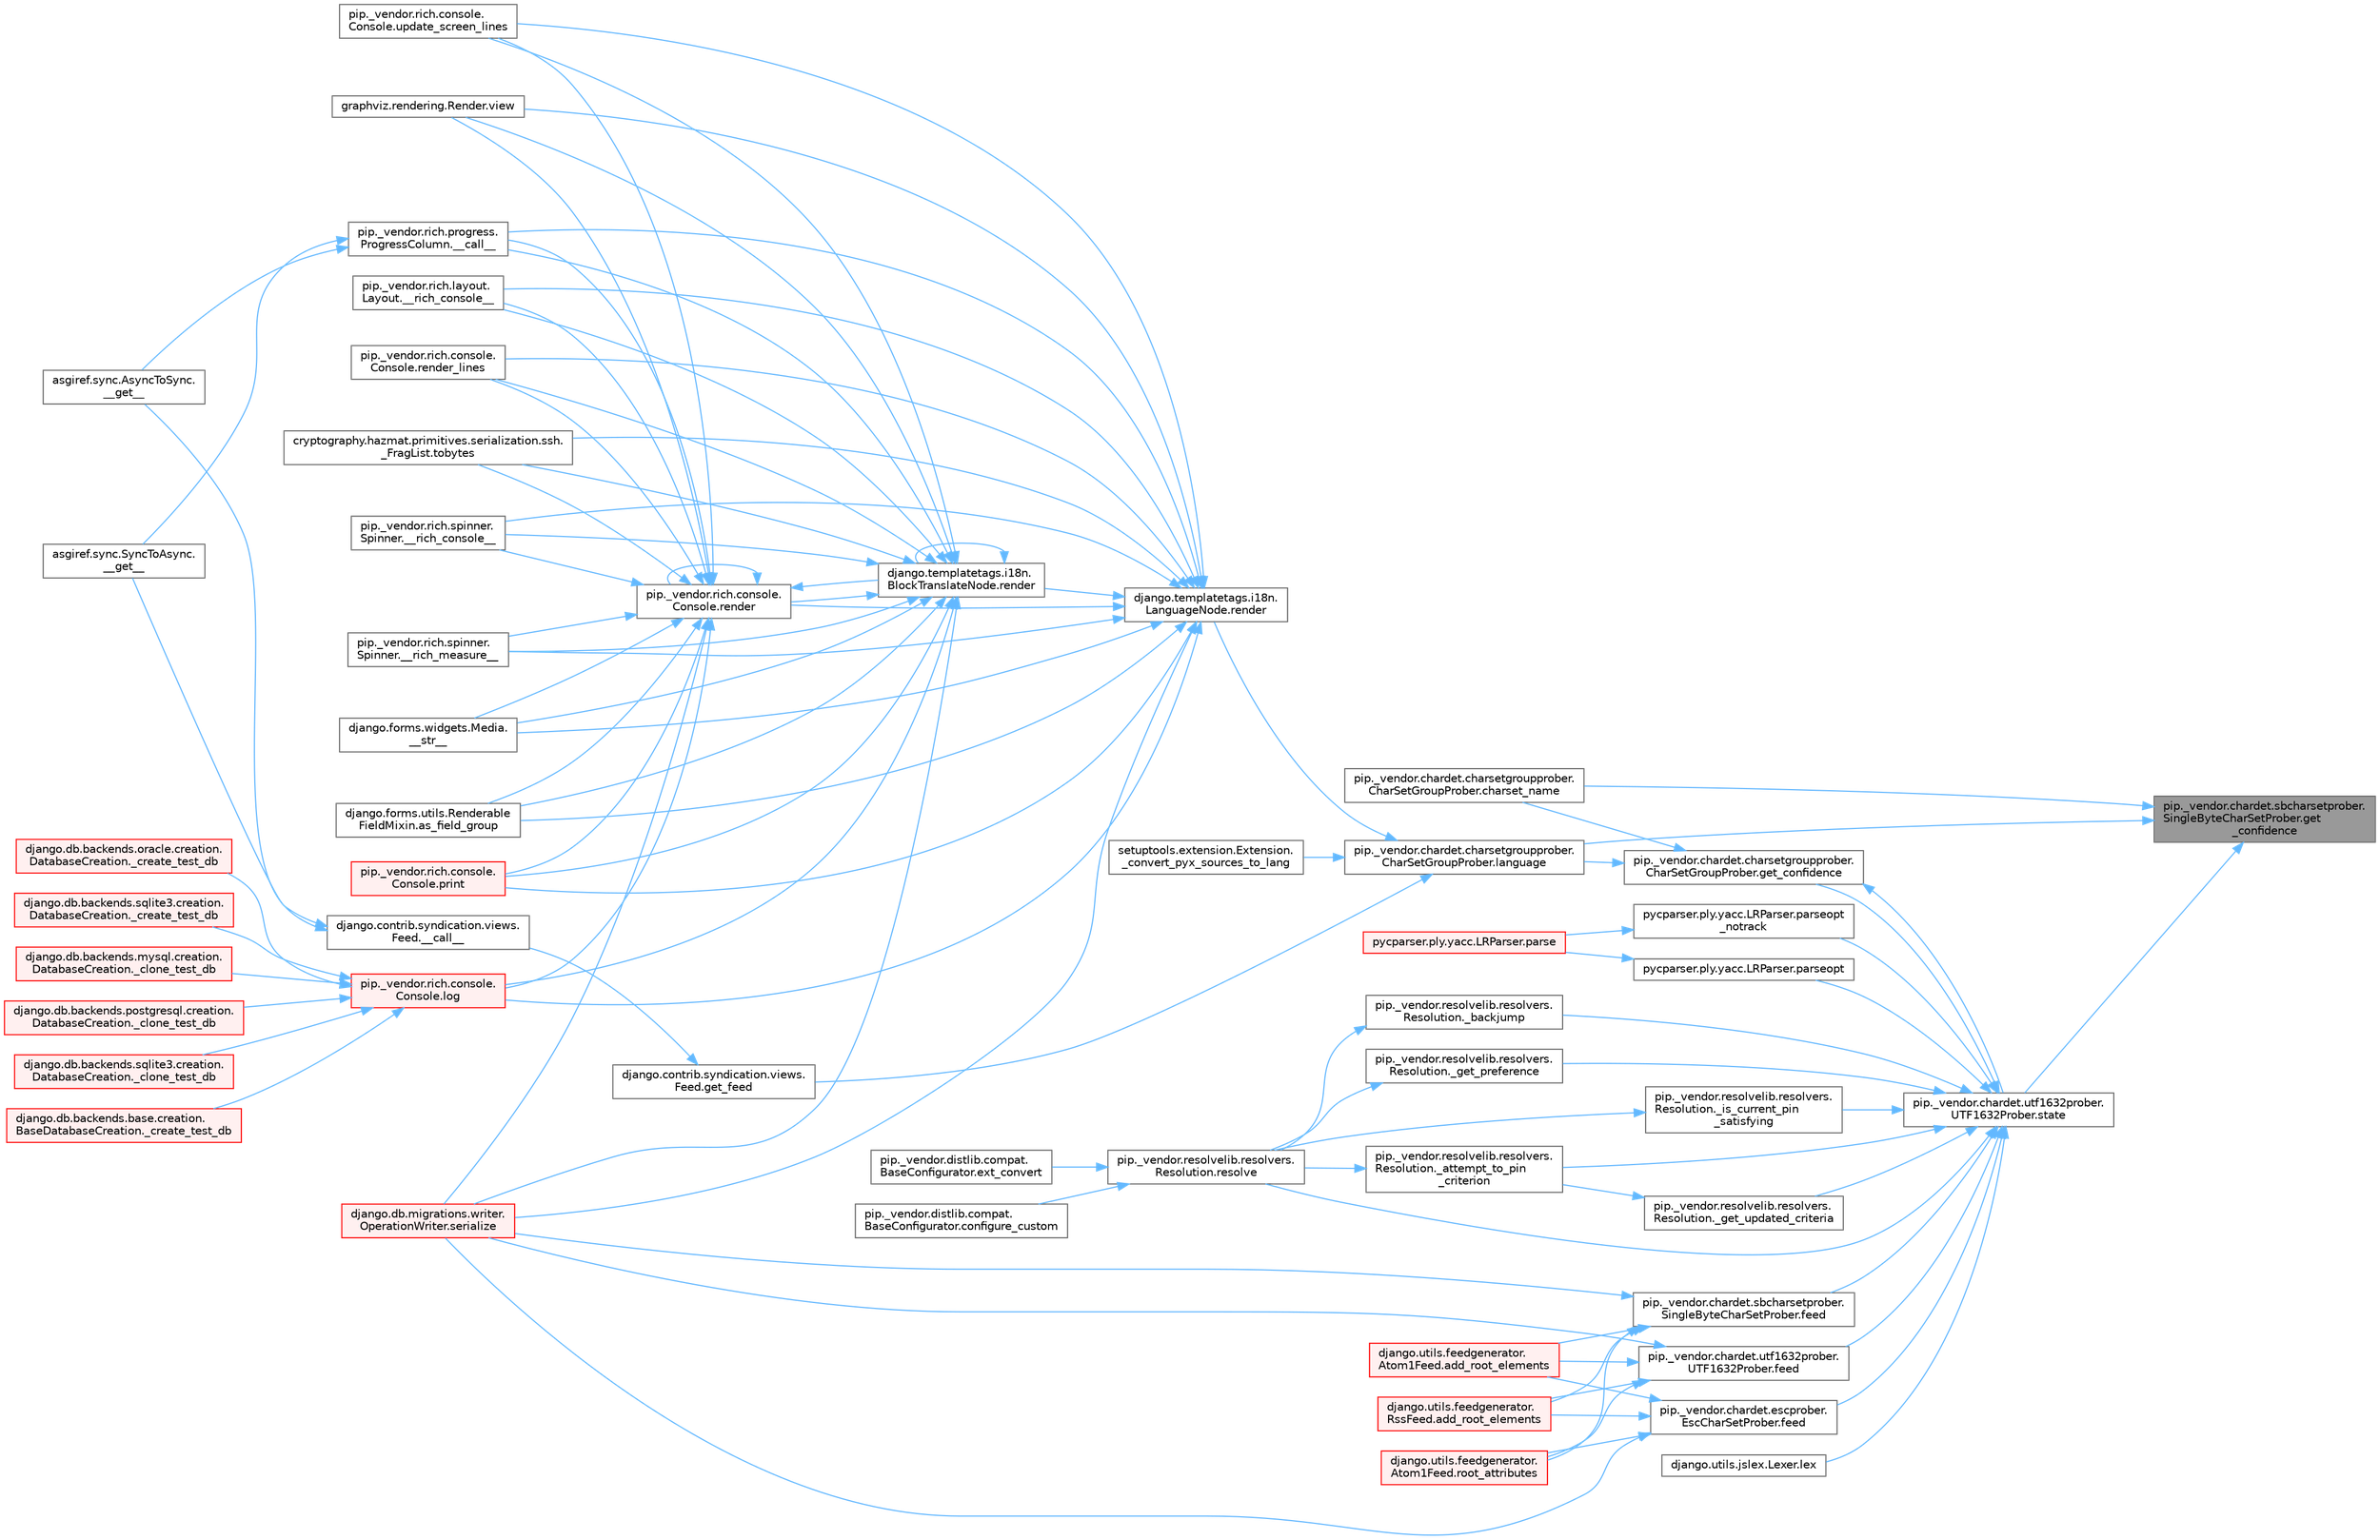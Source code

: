 digraph "pip._vendor.chardet.sbcharsetprober.SingleByteCharSetProber.get_confidence"
{
 // LATEX_PDF_SIZE
  bgcolor="transparent";
  edge [fontname=Helvetica,fontsize=10,labelfontname=Helvetica,labelfontsize=10];
  node [fontname=Helvetica,fontsize=10,shape=box,height=0.2,width=0.4];
  rankdir="RL";
  Node1 [id="Node000001",label="pip._vendor.chardet.sbcharsetprober.\lSingleByteCharSetProber.get\l_confidence",height=0.2,width=0.4,color="gray40", fillcolor="grey60", style="filled", fontcolor="black",tooltip=" "];
  Node1 -> Node2 [id="edge1_Node000001_Node000002",dir="back",color="steelblue1",style="solid",tooltip=" "];
  Node2 [id="Node000002",label="pip._vendor.chardet.charsetgroupprober.\lCharSetGroupProber.charset_name",height=0.2,width=0.4,color="grey40", fillcolor="white", style="filled",URL="$classpip_1_1__vendor_1_1chardet_1_1charsetgroupprober_1_1_char_set_group_prober.html#a72f1a7ffc65aedd4c2fb9c1eb05249cf",tooltip=" "];
  Node1 -> Node3 [id="edge2_Node000001_Node000003",dir="back",color="steelblue1",style="solid",tooltip=" "];
  Node3 [id="Node000003",label="pip._vendor.chardet.charsetgroupprober.\lCharSetGroupProber.language",height=0.2,width=0.4,color="grey40", fillcolor="white", style="filled",URL="$classpip_1_1__vendor_1_1chardet_1_1charsetgroupprober_1_1_char_set_group_prober.html#a4eed2755176d79c1d176c7500400f899",tooltip=" "];
  Node3 -> Node4 [id="edge3_Node000003_Node000004",dir="back",color="steelblue1",style="solid",tooltip=" "];
  Node4 [id="Node000004",label="setuptools.extension.Extension.\l_convert_pyx_sources_to_lang",height=0.2,width=0.4,color="grey40", fillcolor="white", style="filled",URL="$classsetuptools_1_1extension_1_1_extension.html#aaf601d7106ef472a4913e4bacd039c2a",tooltip=" "];
  Node3 -> Node5 [id="edge4_Node000003_Node000005",dir="back",color="steelblue1",style="solid",tooltip=" "];
  Node5 [id="Node000005",label="django.contrib.syndication.views.\lFeed.get_feed",height=0.2,width=0.4,color="grey40", fillcolor="white", style="filled",URL="$classdjango_1_1contrib_1_1syndication_1_1views_1_1_feed.html#a22e9036857876e13966fd7f846ae909d",tooltip=" "];
  Node5 -> Node6 [id="edge5_Node000005_Node000006",dir="back",color="steelblue1",style="solid",tooltip=" "];
  Node6 [id="Node000006",label="django.contrib.syndication.views.\lFeed.__call__",height=0.2,width=0.4,color="grey40", fillcolor="white", style="filled",URL="$classdjango_1_1contrib_1_1syndication_1_1views_1_1_feed.html#ac7a9680a1b709d8eb37ae3c6ce000220",tooltip=" "];
  Node6 -> Node7 [id="edge6_Node000006_Node000007",dir="back",color="steelblue1",style="solid",tooltip=" "];
  Node7 [id="Node000007",label="asgiref.sync.AsyncToSync.\l__get__",height=0.2,width=0.4,color="grey40", fillcolor="white", style="filled",URL="$classasgiref_1_1sync_1_1_async_to_sync.html#a23e9ef7a73da98dad9e3f4e65846969b",tooltip=" "];
  Node6 -> Node8 [id="edge7_Node000006_Node000008",dir="back",color="steelblue1",style="solid",tooltip=" "];
  Node8 [id="Node000008",label="asgiref.sync.SyncToAsync.\l__get__",height=0.2,width=0.4,color="grey40", fillcolor="white", style="filled",URL="$classasgiref_1_1sync_1_1_sync_to_async.html#aebdfbe3f01079a529fd2f39810597381",tooltip=" "];
  Node3 -> Node9 [id="edge8_Node000003_Node000009",dir="back",color="steelblue1",style="solid",tooltip=" "];
  Node9 [id="Node000009",label="django.templatetags.i18n.\lLanguageNode.render",height=0.2,width=0.4,color="grey40", fillcolor="white", style="filled",URL="$classdjango_1_1templatetags_1_1i18n_1_1_language_node.html#a2c88f345e9d8623bafaa4eb5efdefa84",tooltip=" "];
  Node9 -> Node10 [id="edge9_Node000009_Node000010",dir="back",color="steelblue1",style="solid",tooltip=" "];
  Node10 [id="Node000010",label="pip._vendor.rich.progress.\lProgressColumn.__call__",height=0.2,width=0.4,color="grey40", fillcolor="white", style="filled",URL="$classpip_1_1__vendor_1_1rich_1_1progress_1_1_progress_column.html#ae0c399be74222f949edb0fa5324cf6ea",tooltip=" "];
  Node10 -> Node7 [id="edge10_Node000010_Node000007",dir="back",color="steelblue1",style="solid",tooltip=" "];
  Node10 -> Node8 [id="edge11_Node000010_Node000008",dir="back",color="steelblue1",style="solid",tooltip=" "];
  Node9 -> Node11 [id="edge12_Node000009_Node000011",dir="back",color="steelblue1",style="solid",tooltip=" "];
  Node11 [id="Node000011",label="pip._vendor.rich.layout.\lLayout.__rich_console__",height=0.2,width=0.4,color="grey40", fillcolor="white", style="filled",URL="$classpip_1_1__vendor_1_1rich_1_1layout_1_1_layout.html#ac39cb3d17d2b0324ee1b0dada41a3ebd",tooltip=" "];
  Node9 -> Node12 [id="edge13_Node000009_Node000012",dir="back",color="steelblue1",style="solid",tooltip=" "];
  Node12 [id="Node000012",label="pip._vendor.rich.spinner.\lSpinner.__rich_console__",height=0.2,width=0.4,color="grey40", fillcolor="white", style="filled",URL="$classpip_1_1__vendor_1_1rich_1_1spinner_1_1_spinner.html#a6883d8dced19ac48d4dfc74f776357fd",tooltip=" "];
  Node9 -> Node13 [id="edge14_Node000009_Node000013",dir="back",color="steelblue1",style="solid",tooltip=" "];
  Node13 [id="Node000013",label="pip._vendor.rich.spinner.\lSpinner.__rich_measure__",height=0.2,width=0.4,color="grey40", fillcolor="white", style="filled",URL="$classpip_1_1__vendor_1_1rich_1_1spinner_1_1_spinner.html#a89745682c823c44a31bae8e8d07869f5",tooltip=" "];
  Node9 -> Node14 [id="edge15_Node000009_Node000014",dir="back",color="steelblue1",style="solid",tooltip=" "];
  Node14 [id="Node000014",label="django.forms.widgets.Media.\l__str__",height=0.2,width=0.4,color="grey40", fillcolor="white", style="filled",URL="$classdjango_1_1forms_1_1widgets_1_1_media.html#ae1651710548a7d9f14f036d035012d21",tooltip=" "];
  Node9 -> Node15 [id="edge16_Node000009_Node000015",dir="back",color="steelblue1",style="solid",tooltip=" "];
  Node15 [id="Node000015",label="django.forms.utils.Renderable\lFieldMixin.as_field_group",height=0.2,width=0.4,color="grey40", fillcolor="white", style="filled",URL="$classdjango_1_1forms_1_1utils_1_1_renderable_field_mixin.html#a1e9a1b4f790ea694431554267fd5d74c",tooltip=" "];
  Node9 -> Node16 [id="edge17_Node000009_Node000016",dir="back",color="steelblue1",style="solid",tooltip=" "];
  Node16 [id="Node000016",label="pip._vendor.rich.console.\lConsole.log",height=0.2,width=0.4,color="red", fillcolor="#FFF0F0", style="filled",URL="$classpip_1_1__vendor_1_1rich_1_1console_1_1_console.html#af9c77e39f9413fc2b134c60cfa23b0f1",tooltip=" "];
  Node16 -> Node17 [id="edge18_Node000016_Node000017",dir="back",color="steelblue1",style="solid",tooltip=" "];
  Node17 [id="Node000017",label="django.db.backends.mysql.creation.\lDatabaseCreation._clone_test_db",height=0.2,width=0.4,color="red", fillcolor="#FFF0F0", style="filled",URL="$classdjango_1_1db_1_1backends_1_1mysql_1_1creation_1_1_database_creation.html#ab4d99b6a9b6a81141d0fba9440d91619",tooltip=" "];
  Node16 -> Node19 [id="edge19_Node000016_Node000019",dir="back",color="steelblue1",style="solid",tooltip=" "];
  Node19 [id="Node000019",label="django.db.backends.postgresql.creation.\lDatabaseCreation._clone_test_db",height=0.2,width=0.4,color="red", fillcolor="#FFF0F0", style="filled",URL="$classdjango_1_1db_1_1backends_1_1postgresql_1_1creation_1_1_database_creation.html#ab57e8a2ba94a8a4888fd435036b4c322",tooltip=" "];
  Node16 -> Node20 [id="edge20_Node000016_Node000020",dir="back",color="steelblue1",style="solid",tooltip=" "];
  Node20 [id="Node000020",label="django.db.backends.sqlite3.creation.\lDatabaseCreation._clone_test_db",height=0.2,width=0.4,color="red", fillcolor="#FFF0F0", style="filled",URL="$classdjango_1_1db_1_1backends_1_1sqlite3_1_1creation_1_1_database_creation.html#a43a28bd11187e2b0677fd0be7643387b",tooltip=" "];
  Node16 -> Node21 [id="edge21_Node000016_Node000021",dir="back",color="steelblue1",style="solid",tooltip=" "];
  Node21 [id="Node000021",label="django.db.backends.base.creation.\lBaseDatabaseCreation._create_test_db",height=0.2,width=0.4,color="red", fillcolor="#FFF0F0", style="filled",URL="$classdjango_1_1db_1_1backends_1_1base_1_1creation_1_1_base_database_creation.html#a3782aff49b95503af2f0e518a10dc22d",tooltip=" "];
  Node16 -> Node23 [id="edge22_Node000016_Node000023",dir="back",color="steelblue1",style="solid",tooltip=" "];
  Node23 [id="Node000023",label="django.db.backends.oracle.creation.\lDatabaseCreation._create_test_db",height=0.2,width=0.4,color="red", fillcolor="#FFF0F0", style="filled",URL="$classdjango_1_1db_1_1backends_1_1oracle_1_1creation_1_1_database_creation.html#aea03f2099a0f6691226755c6b60c133f",tooltip=" "];
  Node16 -> Node24 [id="edge23_Node000016_Node000024",dir="back",color="steelblue1",style="solid",tooltip=" "];
  Node24 [id="Node000024",label="django.db.backends.sqlite3.creation.\lDatabaseCreation._create_test_db",height=0.2,width=0.4,color="red", fillcolor="#FFF0F0", style="filled",URL="$classdjango_1_1db_1_1backends_1_1sqlite3_1_1creation_1_1_database_creation.html#a67d2c057a1e604f78b379e63cd6bff28",tooltip=" "];
  Node9 -> Node437 [id="edge24_Node000009_Node000437",dir="back",color="steelblue1",style="solid",tooltip=" "];
  Node437 [id="Node000437",label="pip._vendor.rich.console.\lConsole.print",height=0.2,width=0.4,color="red", fillcolor="#FFF0F0", style="filled",URL="$classpip_1_1__vendor_1_1rich_1_1console_1_1_console.html#af954370cdbb49236b597f2c11064549d",tooltip=" "];
  Node9 -> Node519 [id="edge25_Node000009_Node000519",dir="back",color="steelblue1",style="solid",tooltip=" "];
  Node519 [id="Node000519",label="django.templatetags.i18n.\lBlockTranslateNode.render",height=0.2,width=0.4,color="grey40", fillcolor="white", style="filled",URL="$classdjango_1_1templatetags_1_1i18n_1_1_block_translate_node.html#aaf05bebfd02c1c4b676387ada0357832",tooltip=" "];
  Node519 -> Node10 [id="edge26_Node000519_Node000010",dir="back",color="steelblue1",style="solid",tooltip=" "];
  Node519 -> Node11 [id="edge27_Node000519_Node000011",dir="back",color="steelblue1",style="solid",tooltip=" "];
  Node519 -> Node12 [id="edge28_Node000519_Node000012",dir="back",color="steelblue1",style="solid",tooltip=" "];
  Node519 -> Node13 [id="edge29_Node000519_Node000013",dir="back",color="steelblue1",style="solid",tooltip=" "];
  Node519 -> Node14 [id="edge30_Node000519_Node000014",dir="back",color="steelblue1",style="solid",tooltip=" "];
  Node519 -> Node15 [id="edge31_Node000519_Node000015",dir="back",color="steelblue1",style="solid",tooltip=" "];
  Node519 -> Node16 [id="edge32_Node000519_Node000016",dir="back",color="steelblue1",style="solid",tooltip=" "];
  Node519 -> Node437 [id="edge33_Node000519_Node000437",dir="back",color="steelblue1",style="solid",tooltip=" "];
  Node519 -> Node519 [id="edge34_Node000519_Node000519",dir="back",color="steelblue1",style="solid",tooltip=" "];
  Node519 -> Node520 [id="edge35_Node000519_Node000520",dir="back",color="steelblue1",style="solid",tooltip=" "];
  Node520 [id="Node000520",label="pip._vendor.rich.console.\lConsole.render",height=0.2,width=0.4,color="grey40", fillcolor="white", style="filled",URL="$classpip_1_1__vendor_1_1rich_1_1console_1_1_console.html#a9551b8254c573105adde80622393a938",tooltip=" "];
  Node520 -> Node10 [id="edge36_Node000520_Node000010",dir="back",color="steelblue1",style="solid",tooltip=" "];
  Node520 -> Node11 [id="edge37_Node000520_Node000011",dir="back",color="steelblue1",style="solid",tooltip=" "];
  Node520 -> Node12 [id="edge38_Node000520_Node000012",dir="back",color="steelblue1",style="solid",tooltip=" "];
  Node520 -> Node13 [id="edge39_Node000520_Node000013",dir="back",color="steelblue1",style="solid",tooltip=" "];
  Node520 -> Node14 [id="edge40_Node000520_Node000014",dir="back",color="steelblue1",style="solid",tooltip=" "];
  Node520 -> Node15 [id="edge41_Node000520_Node000015",dir="back",color="steelblue1",style="solid",tooltip=" "];
  Node520 -> Node16 [id="edge42_Node000520_Node000016",dir="back",color="steelblue1",style="solid",tooltip=" "];
  Node520 -> Node437 [id="edge43_Node000520_Node000437",dir="back",color="steelblue1",style="solid",tooltip=" "];
  Node520 -> Node519 [id="edge44_Node000520_Node000519",dir="back",color="steelblue1",style="solid",tooltip=" "];
  Node520 -> Node520 [id="edge45_Node000520_Node000520",dir="back",color="steelblue1",style="solid",tooltip=" "];
  Node520 -> Node521 [id="edge46_Node000520_Node000521",dir="back",color="steelblue1",style="solid",tooltip=" "];
  Node521 [id="Node000521",label="pip._vendor.rich.console.\lConsole.render_lines",height=0.2,width=0.4,color="grey40", fillcolor="white", style="filled",URL="$classpip_1_1__vendor_1_1rich_1_1console_1_1_console.html#a5818808a49db20c5bee6986425f96f14",tooltip=" "];
  Node520 -> Node522 [id="edge47_Node000520_Node000522",dir="back",color="steelblue1",style="solid",tooltip=" "];
  Node522 [id="Node000522",label="django.db.migrations.writer.\lOperationWriter.serialize",height=0.2,width=0.4,color="red", fillcolor="#FFF0F0", style="filled",URL="$classdjango_1_1db_1_1migrations_1_1writer_1_1_operation_writer.html#a866e8d13e1c54a35d74e9a6b0383b2f8",tooltip=" "];
  Node520 -> Node594 [id="edge48_Node000520_Node000594",dir="back",color="steelblue1",style="solid",tooltip=" "];
  Node594 [id="Node000594",label="cryptography.hazmat.primitives.serialization.ssh.\l_FragList.tobytes",height=0.2,width=0.4,color="grey40", fillcolor="white", style="filled",URL="$classcryptography_1_1hazmat_1_1primitives_1_1serialization_1_1ssh_1_1___frag_list.html#a195dd4e7c741624829a13af53fa3de38",tooltip=" "];
  Node520 -> Node595 [id="edge49_Node000520_Node000595",dir="back",color="steelblue1",style="solid",tooltip=" "];
  Node595 [id="Node000595",label="pip._vendor.rich.console.\lConsole.update_screen_lines",height=0.2,width=0.4,color="grey40", fillcolor="white", style="filled",URL="$classpip_1_1__vendor_1_1rich_1_1console_1_1_console.html#a21cfe5af86ec7533f23d45fe2969817e",tooltip=" "];
  Node520 -> Node596 [id="edge50_Node000520_Node000596",dir="back",color="steelblue1",style="solid",tooltip=" "];
  Node596 [id="Node000596",label="graphviz.rendering.Render.view",height=0.2,width=0.4,color="grey40", fillcolor="white", style="filled",URL="$classgraphviz_1_1rendering_1_1_render.html#a53169c422996b9a7e92b5580c13914e2",tooltip=" "];
  Node519 -> Node521 [id="edge51_Node000519_Node000521",dir="back",color="steelblue1",style="solid",tooltip=" "];
  Node519 -> Node522 [id="edge52_Node000519_Node000522",dir="back",color="steelblue1",style="solid",tooltip=" "];
  Node519 -> Node594 [id="edge53_Node000519_Node000594",dir="back",color="steelblue1",style="solid",tooltip=" "];
  Node519 -> Node595 [id="edge54_Node000519_Node000595",dir="back",color="steelblue1",style="solid",tooltip=" "];
  Node519 -> Node596 [id="edge55_Node000519_Node000596",dir="back",color="steelblue1",style="solid",tooltip=" "];
  Node9 -> Node520 [id="edge56_Node000009_Node000520",dir="back",color="steelblue1",style="solid",tooltip=" "];
  Node9 -> Node521 [id="edge57_Node000009_Node000521",dir="back",color="steelblue1",style="solid",tooltip=" "];
  Node9 -> Node522 [id="edge58_Node000009_Node000522",dir="back",color="steelblue1",style="solid",tooltip=" "];
  Node9 -> Node594 [id="edge59_Node000009_Node000594",dir="back",color="steelblue1",style="solid",tooltip=" "];
  Node9 -> Node595 [id="edge60_Node000009_Node000595",dir="back",color="steelblue1",style="solid",tooltip=" "];
  Node9 -> Node596 [id="edge61_Node000009_Node000596",dir="back",color="steelblue1",style="solid",tooltip=" "];
  Node1 -> Node3183 [id="edge62_Node000001_Node003183",dir="back",color="steelblue1",style="solid",tooltip=" "];
  Node3183 [id="Node003183",label="pip._vendor.chardet.utf1632prober.\lUTF1632Prober.state",height=0.2,width=0.4,color="grey40", fillcolor="white", style="filled",URL="$classpip_1_1__vendor_1_1chardet_1_1utf1632prober_1_1_u_t_f1632_prober.html#a33fbc3b38525fe5a4e994e25118a46db",tooltip=" "];
  Node3183 -> Node3184 [id="edge63_Node003183_Node003184",dir="back",color="steelblue1",style="solid",tooltip=" "];
  Node3184 [id="Node003184",label="pip._vendor.resolvelib.resolvers.\lResolution._attempt_to_pin\l_criterion",height=0.2,width=0.4,color="grey40", fillcolor="white", style="filled",URL="$classpip_1_1__vendor_1_1resolvelib_1_1resolvers_1_1_resolution.html#a8ede57631fbb093024b2c6190f860578",tooltip=" "];
  Node3184 -> Node3185 [id="edge64_Node003184_Node003185",dir="back",color="steelblue1",style="solid",tooltip=" "];
  Node3185 [id="Node003185",label="pip._vendor.resolvelib.resolvers.\lResolution.resolve",height=0.2,width=0.4,color="grey40", fillcolor="white", style="filled",URL="$classpip_1_1__vendor_1_1resolvelib_1_1resolvers_1_1_resolution.html#abf24a4f0e5020afae4ac2ee6d280807a",tooltip=" "];
  Node3185 -> Node3082 [id="edge65_Node003185_Node003082",dir="back",color="steelblue1",style="solid",tooltip=" "];
  Node3082 [id="Node003082",label="pip._vendor.distlib.compat.\lBaseConfigurator.configure_custom",height=0.2,width=0.4,color="grey40", fillcolor="white", style="filled",URL="$classpip_1_1__vendor_1_1distlib_1_1compat_1_1_base_configurator.html#af4feb3037e756b7064576de15a803f21",tooltip=" "];
  Node3185 -> Node3083 [id="edge66_Node003185_Node003083",dir="back",color="steelblue1",style="solid",tooltip=" "];
  Node3083 [id="Node003083",label="pip._vendor.distlib.compat.\lBaseConfigurator.ext_convert",height=0.2,width=0.4,color="grey40", fillcolor="white", style="filled",URL="$classpip_1_1__vendor_1_1distlib_1_1compat_1_1_base_configurator.html#ad2396c99e842d8f5f96207d76d9491cd",tooltip=" "];
  Node3183 -> Node3186 [id="edge67_Node003183_Node003186",dir="back",color="steelblue1",style="solid",tooltip=" "];
  Node3186 [id="Node003186",label="pip._vendor.resolvelib.resolvers.\lResolution._backjump",height=0.2,width=0.4,color="grey40", fillcolor="white", style="filled",URL="$classpip_1_1__vendor_1_1resolvelib_1_1resolvers_1_1_resolution.html#a7fe87674694eeb17cb30dd36ebadda42",tooltip=" "];
  Node3186 -> Node3185 [id="edge68_Node003186_Node003185",dir="back",color="steelblue1",style="solid",tooltip=" "];
  Node3183 -> Node3187 [id="edge69_Node003183_Node003187",dir="back",color="steelblue1",style="solid",tooltip=" "];
  Node3187 [id="Node003187",label="pip._vendor.resolvelib.resolvers.\lResolution._get_preference",height=0.2,width=0.4,color="grey40", fillcolor="white", style="filled",URL="$classpip_1_1__vendor_1_1resolvelib_1_1resolvers_1_1_resolution.html#a7c329ea763f619d3698aea05c1489e89",tooltip=" "];
  Node3187 -> Node3185 [id="edge70_Node003187_Node003185",dir="back",color="steelblue1",style="solid",tooltip=" "];
  Node3183 -> Node3188 [id="edge71_Node003183_Node003188",dir="back",color="steelblue1",style="solid",tooltip=" "];
  Node3188 [id="Node003188",label="pip._vendor.resolvelib.resolvers.\lResolution._get_updated_criteria",height=0.2,width=0.4,color="grey40", fillcolor="white", style="filled",URL="$classpip_1_1__vendor_1_1resolvelib_1_1resolvers_1_1_resolution.html#a64151ae2f0f597da69ce99c3528ebff8",tooltip=" "];
  Node3188 -> Node3184 [id="edge72_Node003188_Node003184",dir="back",color="steelblue1",style="solid",tooltip=" "];
  Node3183 -> Node3189 [id="edge73_Node003183_Node003189",dir="back",color="steelblue1",style="solid",tooltip=" "];
  Node3189 [id="Node003189",label="pip._vendor.resolvelib.resolvers.\lResolution._is_current_pin\l_satisfying",height=0.2,width=0.4,color="grey40", fillcolor="white", style="filled",URL="$classpip_1_1__vendor_1_1resolvelib_1_1resolvers_1_1_resolution.html#abc71e9edd52232d2f55e4b2b2f134618",tooltip=" "];
  Node3189 -> Node3185 [id="edge74_Node003189_Node003185",dir="back",color="steelblue1",style="solid",tooltip=" "];
  Node3183 -> Node3190 [id="edge75_Node003183_Node003190",dir="back",color="steelblue1",style="solid",tooltip=" "];
  Node3190 [id="Node003190",label="pip._vendor.chardet.escprober.\lEscCharSetProber.feed",height=0.2,width=0.4,color="grey40", fillcolor="white", style="filled",URL="$classpip_1_1__vendor_1_1chardet_1_1escprober_1_1_esc_char_set_prober.html#ad4c988e1f9e0cfe2cae4ebdc50ebe61c",tooltip=" "];
  Node3190 -> Node215 [id="edge76_Node003190_Node000215",dir="back",color="steelblue1",style="solid",tooltip=" "];
  Node215 [id="Node000215",label="django.utils.feedgenerator.\lAtom1Feed.add_root_elements",height=0.2,width=0.4,color="red", fillcolor="#FFF0F0", style="filled",URL="$classdjango_1_1utils_1_1feedgenerator_1_1_atom1_feed.html#a3f861beae65b2c1d07d6192175be850e",tooltip=" "];
  Node3190 -> Node1745 [id="edge77_Node003190_Node001745",dir="back",color="steelblue1",style="solid",tooltip=" "];
  Node1745 [id="Node001745",label="django.utils.feedgenerator.\lRssFeed.add_root_elements",height=0.2,width=0.4,color="red", fillcolor="#FFF0F0", style="filled",URL="$classdjango_1_1utils_1_1feedgenerator_1_1_rss_feed.html#afe28a1e8efc5fc065f74b4277a43663e",tooltip=" "];
  Node3190 -> Node1747 [id="edge78_Node003190_Node001747",dir="back",color="steelblue1",style="solid",tooltip=" "];
  Node1747 [id="Node001747",label="django.utils.feedgenerator.\lAtom1Feed.root_attributes",height=0.2,width=0.4,color="red", fillcolor="#FFF0F0", style="filled",URL="$classdjango_1_1utils_1_1feedgenerator_1_1_atom1_feed.html#a8ea06279a106db871795893125306409",tooltip=" "];
  Node3190 -> Node522 [id="edge79_Node003190_Node000522",dir="back",color="steelblue1",style="solid",tooltip=" "];
  Node3183 -> Node3191 [id="edge80_Node003183_Node003191",dir="back",color="steelblue1",style="solid",tooltip=" "];
  Node3191 [id="Node003191",label="pip._vendor.chardet.sbcharsetprober.\lSingleByteCharSetProber.feed",height=0.2,width=0.4,color="grey40", fillcolor="white", style="filled",URL="$classpip_1_1__vendor_1_1chardet_1_1sbcharsetprober_1_1_single_byte_char_set_prober.html#ab6d2e8e37d450e7ce0dda8dadfec2b57",tooltip=" "];
  Node3191 -> Node215 [id="edge81_Node003191_Node000215",dir="back",color="steelblue1",style="solid",tooltip=" "];
  Node3191 -> Node1745 [id="edge82_Node003191_Node001745",dir="back",color="steelblue1",style="solid",tooltip=" "];
  Node3191 -> Node1747 [id="edge83_Node003191_Node001747",dir="back",color="steelblue1",style="solid",tooltip=" "];
  Node3191 -> Node522 [id="edge84_Node003191_Node000522",dir="back",color="steelblue1",style="solid",tooltip=" "];
  Node3183 -> Node3192 [id="edge85_Node003183_Node003192",dir="back",color="steelblue1",style="solid",tooltip=" "];
  Node3192 [id="Node003192",label="pip._vendor.chardet.utf1632prober.\lUTF1632Prober.feed",height=0.2,width=0.4,color="grey40", fillcolor="white", style="filled",URL="$classpip_1_1__vendor_1_1chardet_1_1utf1632prober_1_1_u_t_f1632_prober.html#a16a8bea3b9608f94237b49f2f0cd4b74",tooltip=" "];
  Node3192 -> Node215 [id="edge86_Node003192_Node000215",dir="back",color="steelblue1",style="solid",tooltip=" "];
  Node3192 -> Node1745 [id="edge87_Node003192_Node001745",dir="back",color="steelblue1",style="solid",tooltip=" "];
  Node3192 -> Node1747 [id="edge88_Node003192_Node001747",dir="back",color="steelblue1",style="solid",tooltip=" "];
  Node3192 -> Node522 [id="edge89_Node003192_Node000522",dir="back",color="steelblue1",style="solid",tooltip=" "];
  Node3183 -> Node3193 [id="edge90_Node003183_Node003193",dir="back",color="steelblue1",style="solid",tooltip=" "];
  Node3193 [id="Node003193",label="pip._vendor.chardet.charsetgroupprober.\lCharSetGroupProber.get_confidence",height=0.2,width=0.4,color="grey40", fillcolor="white", style="filled",URL="$classpip_1_1__vendor_1_1chardet_1_1charsetgroupprober_1_1_char_set_group_prober.html#a45c3877c8cf8576a1198d250f91c33f9",tooltip=" "];
  Node3193 -> Node2 [id="edge91_Node003193_Node000002",dir="back",color="steelblue1",style="solid",tooltip=" "];
  Node3193 -> Node3 [id="edge92_Node003193_Node000003",dir="back",color="steelblue1",style="solid",tooltip=" "];
  Node3193 -> Node3183 [id="edge93_Node003193_Node003183",dir="back",color="steelblue1",style="solid",tooltip=" "];
  Node3183 -> Node3194 [id="edge94_Node003183_Node003194",dir="back",color="steelblue1",style="solid",tooltip=" "];
  Node3194 [id="Node003194",label="django.utils.jslex.Lexer.lex",height=0.2,width=0.4,color="grey40", fillcolor="white", style="filled",URL="$classdjango_1_1utils_1_1jslex_1_1_lexer.html#ac1ea9cc06e8fb7d8aa61579b343d5689",tooltip=" "];
  Node3183 -> Node3195 [id="edge95_Node003183_Node003195",dir="back",color="steelblue1",style="solid",tooltip=" "];
  Node3195 [id="Node003195",label="pycparser.ply.yacc.LRParser.parseopt",height=0.2,width=0.4,color="grey40", fillcolor="white", style="filled",URL="$classpycparser_1_1ply_1_1yacc_1_1_l_r_parser.html#a5f0e8a66265f6c3fb3de2be9372c558c",tooltip=" "];
  Node3195 -> Node3196 [id="edge96_Node003195_Node003196",dir="back",color="steelblue1",style="solid",tooltip=" "];
  Node3196 [id="Node003196",label="pycparser.ply.yacc.LRParser.parse",height=0.2,width=0.4,color="red", fillcolor="#FFF0F0", style="filled",URL="$classpycparser_1_1ply_1_1yacc_1_1_l_r_parser.html#a8e0ed5150402ae8a52ff2ed0f6c46486",tooltip=" "];
  Node3183 -> Node3197 [id="edge97_Node003183_Node003197",dir="back",color="steelblue1",style="solid",tooltip=" "];
  Node3197 [id="Node003197",label="pycparser.ply.yacc.LRParser.parseopt\l_notrack",height=0.2,width=0.4,color="grey40", fillcolor="white", style="filled",URL="$classpycparser_1_1ply_1_1yacc_1_1_l_r_parser.html#a67455ac593f9df2cff0efb9ac014e291",tooltip=" "];
  Node3197 -> Node3196 [id="edge98_Node003197_Node003196",dir="back",color="steelblue1",style="solid",tooltip=" "];
  Node3183 -> Node3185 [id="edge99_Node003183_Node003185",dir="back",color="steelblue1",style="solid",tooltip=" "];
}
